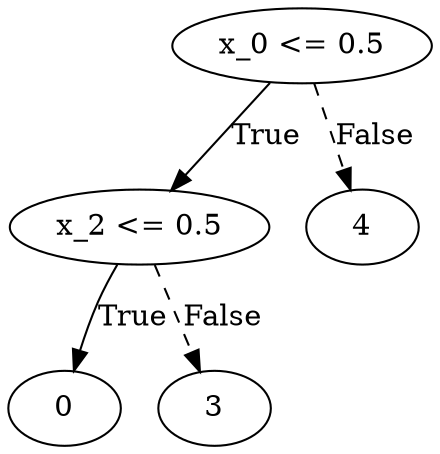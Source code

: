 digraph {
0 [label="x_0 <= 0.5"];
1 [label="x_2 <= 0.5"];
2 [label="0"];
1 -> 2 [label="True"];
3 [label="3"];
1 -> 3 [style="dashed", label="False"];
0 -> 1 [label="True"];
4 [label="4"];
0 -> 4 [style="dashed", label="False"];

}